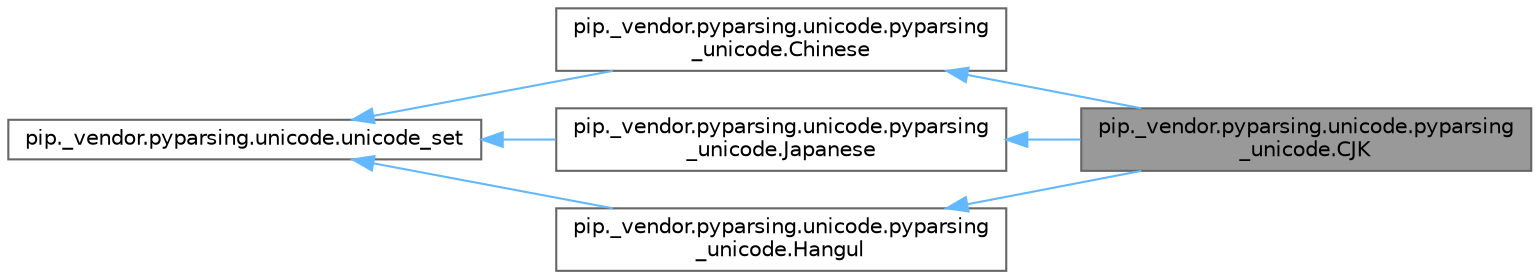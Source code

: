 digraph "pip._vendor.pyparsing.unicode.pyparsing_unicode.CJK"
{
 // LATEX_PDF_SIZE
  bgcolor="transparent";
  edge [fontname=Helvetica,fontsize=10,labelfontname=Helvetica,labelfontsize=10];
  node [fontname=Helvetica,fontsize=10,shape=box,height=0.2,width=0.4];
  rankdir="LR";
  Node1 [id="Node000001",label="pip._vendor.pyparsing.unicode.pyparsing\l_unicode.CJK",height=0.2,width=0.4,color="gray40", fillcolor="grey60", style="filled", fontcolor="black",tooltip=" "];
  Node2 -> Node1 [id="edge1_Node000001_Node000002",dir="back",color="steelblue1",style="solid",tooltip=" "];
  Node2 [id="Node000002",label="pip._vendor.pyparsing.unicode.pyparsing\l_unicode.Chinese",height=0.2,width=0.4,color="gray40", fillcolor="white", style="filled",URL="$d1/dd2/classpip_1_1__vendor_1_1pyparsing_1_1unicode_1_1pyparsing__unicode_1_1Chinese.html",tooltip=" "];
  Node3 -> Node2 [id="edge2_Node000002_Node000003",dir="back",color="steelblue1",style="solid",tooltip=" "];
  Node3 [id="Node000003",label="pip._vendor.pyparsing.unicode.unicode_set",height=0.2,width=0.4,color="gray40", fillcolor="white", style="filled",URL="$df/dab/classpip_1_1__vendor_1_1pyparsing_1_1unicode_1_1unicode__set.html",tooltip=" "];
  Node4 -> Node1 [id="edge3_Node000001_Node000004",dir="back",color="steelblue1",style="solid",tooltip=" "];
  Node4 [id="Node000004",label="pip._vendor.pyparsing.unicode.pyparsing\l_unicode.Japanese",height=0.2,width=0.4,color="gray40", fillcolor="white", style="filled",URL="$df/d68/classpip_1_1__vendor_1_1pyparsing_1_1unicode_1_1pyparsing__unicode_1_1Japanese.html",tooltip=" "];
  Node3 -> Node4 [id="edge4_Node000004_Node000003",dir="back",color="steelblue1",style="solid",tooltip=" "];
  Node5 -> Node1 [id="edge5_Node000001_Node000005",dir="back",color="steelblue1",style="solid",tooltip=" "];
  Node5 [id="Node000005",label="pip._vendor.pyparsing.unicode.pyparsing\l_unicode.Hangul",height=0.2,width=0.4,color="gray40", fillcolor="white", style="filled",URL="$d6/d40/classpip_1_1__vendor_1_1pyparsing_1_1unicode_1_1pyparsing__unicode_1_1Hangul.html",tooltip=" "];
  Node3 -> Node5 [id="edge6_Node000005_Node000003",dir="back",color="steelblue1",style="solid",tooltip=" "];
}
